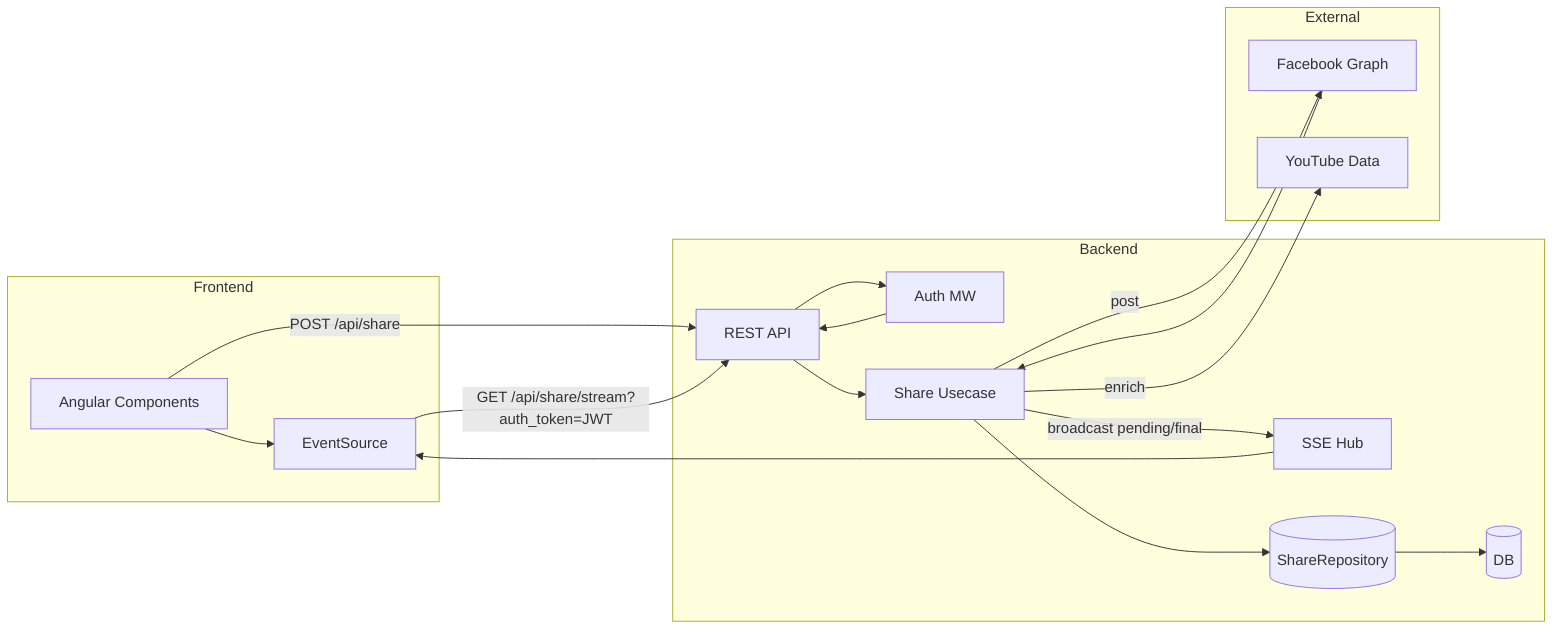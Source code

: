 %% Mermaid component diagram for share architecture
graph LR
  subgraph Frontend
    UI[Angular Components]
    SSE[EventSource]
    UI --> SSE
  end
  subgraph Backend
    Gin[REST API]
    Auth[Auth MW]
    UC[Share Usecase]
    Hub[SSE Hub]
    Repo[(ShareRepository)]
    DB[(DB)]
  end
  subgraph External
    FB[Facebook Graph]
    YT[YouTube Data]
  end
  UI -->|POST /api/share| Gin
  SSE -->|GET /api/share/stream?auth_token=JWT| Gin
  Gin --> Auth --> Gin
  Gin --> UC
  UC --> Repo --> DB
  UC -->|broadcast pending/final| Hub --> SSE
  UC -->|enrich| YT
  UC -->|post| FB
  FB --> UC